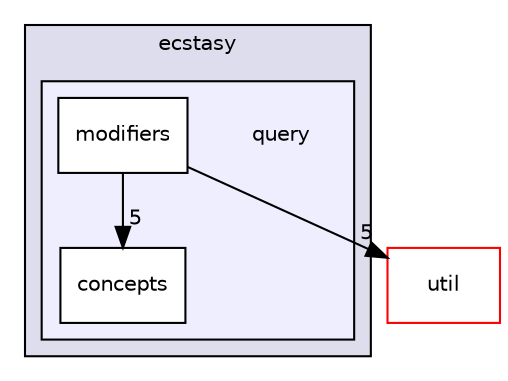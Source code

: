 digraph "src/ecstasy/query" {
  compound=true
  node [ fontsize="10", fontname="Helvetica"];
  edge [ labelfontsize="10", labelfontname="Helvetica"];
  subgraph clusterdir_6b0b9537e2784bce85aaa1605580a3a0 {
    graph [ bgcolor="#ddddee", pencolor="black", label="ecstasy" fontname="Helvetica", fontsize="10", URL="dir_6b0b9537e2784bce85aaa1605580a3a0.html"]
  subgraph clusterdir_5392b01d02c3d4d0985a94f633790057 {
    graph [ bgcolor="#eeeeff", pencolor="black", label="" URL="dir_5392b01d02c3d4d0985a94f633790057.html"];
    dir_5392b01d02c3d4d0985a94f633790057 [shape=plaintext label="query"];
    dir_13af086a2b4f3f42e1124b964311462f [shape=box label="concepts" color="black" fillcolor="white" style="filled" URL="dir_13af086a2b4f3f42e1124b964311462f.html"];
    dir_61bf9ae590597ff865d3419e12f202a9 [shape=box label="modifiers" color="black" fillcolor="white" style="filled" URL="dir_61bf9ae590597ff865d3419e12f202a9.html"];
  }
  }
  dir_b7878ad5ecbf2506f4125b9d34c97e45 [shape=box label="util" fillcolor="white" style="filled" color="red" URL="dir_b7878ad5ecbf2506f4125b9d34c97e45.html"];
  dir_61bf9ae590597ff865d3419e12f202a9->dir_b7878ad5ecbf2506f4125b9d34c97e45 [headlabel="5", labeldistance=1.5 headhref="dir_000016_000024.html"];
  dir_61bf9ae590597ff865d3419e12f202a9->dir_13af086a2b4f3f42e1124b964311462f [headlabel="5", labeldistance=1.5 headhref="dir_000016_000015.html"];
}
